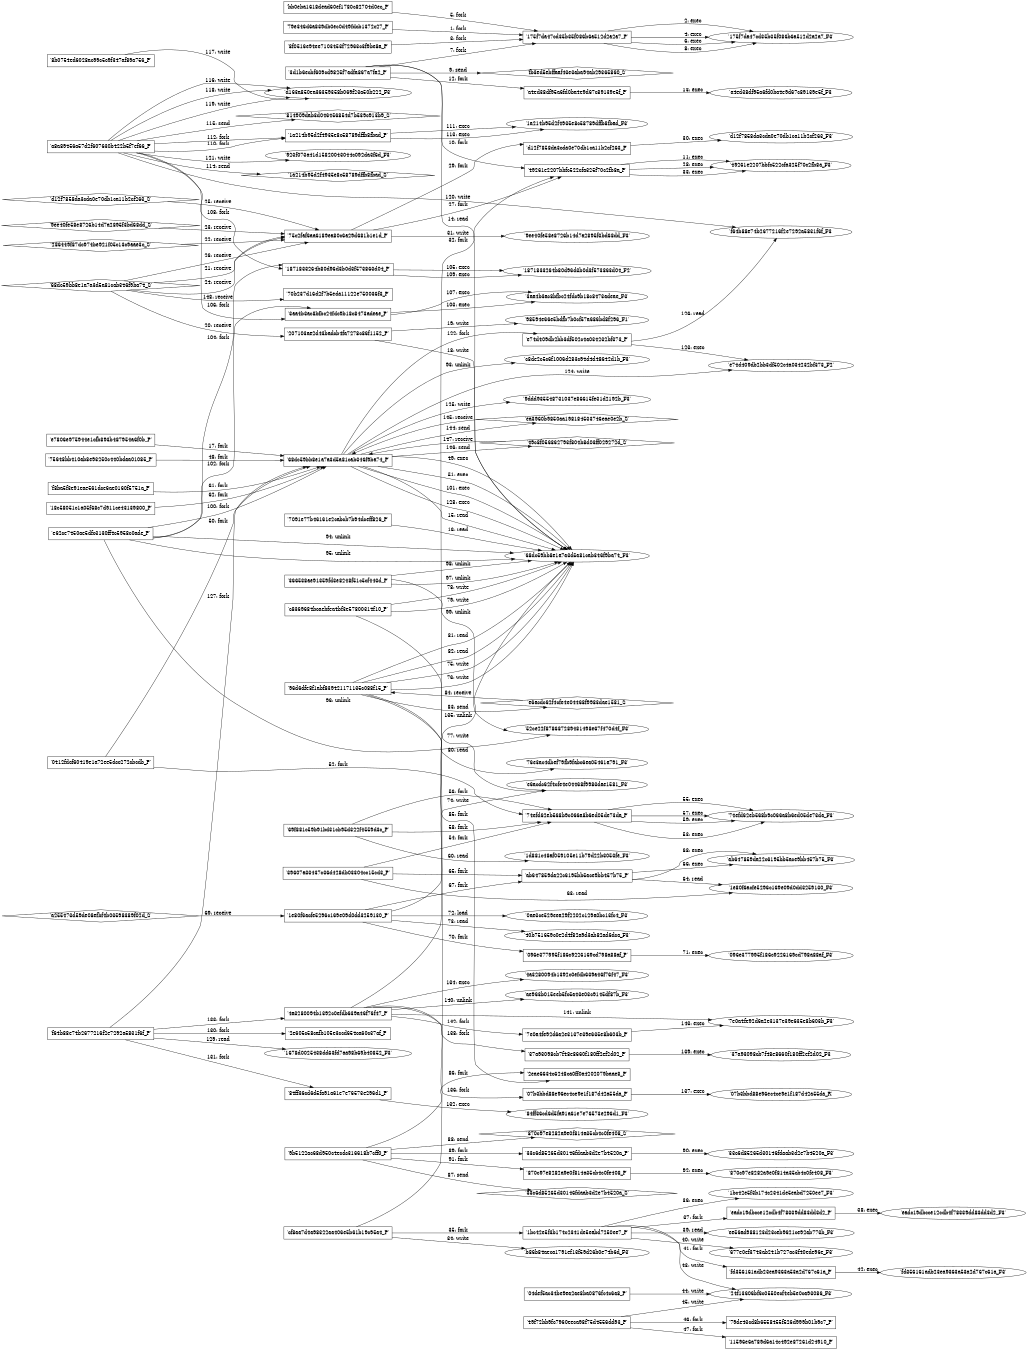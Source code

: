 digraph "D:\Learning\Paper\apt\基于CTI的攻击预警\Dataset\攻击图\ASGfromALLCTI\Threat Spotlight Group 72, Opening the ZxShell.dot" {
rankdir="LR"
size="9"
fixedsize="false"
splines="true"
nodesep=0.3
ranksep=0
fontsize=10
overlap="scalexy"
engine= "neato"
	"'79e346d6a839db0ec0d49fdcb1372c27_P'" [node_type=Process shape=box]
	"'175f7da47cd35b35f086b6a512d2a2a7_P'" [node_type=Process shape=box]
	"'79e346d6a839db0ec0d49fdcb1372c27_P'" -> "'175f7da47cd35b35f086b6a512d2a2a7_P'" [label="1: fork"]
	"'175f7da47cd35b35f086b6a512d2a2a7_P'" [node_type=Process shape=box]
	"'175f7da47cd35b35f086b6a512d2a2a7_F3'" [node_type=File shape=ellipse]
	"'175f7da47cd35b35f086b6a512d2a2a7_P'" -> "'175f7da47cd35b35f086b6a512d2a2a7_F3'" [label="2: exec"]
	"'8f0516e94ee7103453f72963c3f9be8a_P'" [node_type=Process shape=box]
	"'175f7da47cd35b35f086b6a512d2a2a7_P'" [node_type=Process shape=box]
	"'8f0516e94ee7103453f72963c3f9be8a_P'" -> "'175f7da47cd35b35f086b6a512d2a2a7_P'" [label="3: fork"]
	"'175f7da47cd35b35f086b6a512d2a2a7_P'" [node_type=Process shape=box]
	"'175f7da47cd35b35f086b6a512d2a2a7_F3'" [node_type=File shape=ellipse]
	"'175f7da47cd35b35f086b6a512d2a2a7_P'" -> "'175f7da47cd35b35f086b6a512d2a2a7_F3'" [label="4: exec"]
	"'bb0eba1618dead60ef1780c82704d0ec_P'" [node_type=Process shape=box]
	"'175f7da47cd35b35f086b6a512d2a2a7_P'" [node_type=Process shape=box]
	"'bb0eba1618dead60ef1780c82704d0ec_P'" -> "'175f7da47cd35b35f086b6a512d2a2a7_P'" [label="5: fork"]
	"'175f7da47cd35b35f086b6a512d2a2a7_P'" [node_type=Process shape=box]
	"'175f7da47cd35b35f086b6a512d2a2a7_F3'" [node_type=File shape=ellipse]
	"'175f7da47cd35b35f086b6a512d2a2a7_P'" -> "'175f7da47cd35b35f086b6a512d2a2a7_F3'" [label="6: exec"]
	"'3d1b6ecbf609cd9825f7adfa867a7fa2_P'" [node_type=Process shape=box]
	"'175f7da47cd35b35f086b6a512d2a2a7_P'" [node_type=Process shape=box]
	"'3d1b6ecbf609cd9825f7adfa867a7fa2_P'" -> "'175f7da47cd35b35f086b6a512d2a2a7_P'" [label="7: fork"]
	"'175f7da47cd35b35f086b6a512d2a2a7_P'" [node_type=Process shape=box]
	"'175f7da47cd35b35f086b6a512d2a2a7_F3'" [node_type=File shape=ellipse]
	"'175f7da47cd35b35f086b6a512d2a2a7_P'" -> "'175f7da47cd35b35f086b6a512d2a2a7_F3'" [label="8: exec"]
	"'fb3ed5ebffaaf43e3aba94ab29365860_S'" [node_type=Socket shape=diamond]
	"'3d1b6ecbf609cd9825f7adfa867a7fa2_P'" [node_type=Process shape=box]
	"'3d1b6ecbf609cd9825f7adfa867a7fa2_P'" -> "'fb3ed5ebffaaf43e3aba94ab29365860_S'" [label="9: send"]
	"'3d1b6ecbf609cd9825f7adfa867a7fa2_P'" [node_type=Process shape=box]
	"'49261e2207bbfc522cfa325f70c2fb8a_P'" [node_type=Process shape=box]
	"'3d1b6ecbf609cd9825f7adfa867a7fa2_P'" -> "'49261e2207bbfc522cfa325f70c2fb8a_P'" [label="10: fork"]
	"'49261e2207bbfc522cfa325f70c2fb8a_P'" [node_type=Process shape=box]
	"'49261e2207bbfc522cfa325f70c2fb8a_F3'" [node_type=File shape=ellipse]
	"'49261e2207bbfc522cfa325f70c2fb8a_P'" -> "'49261e2207bbfc522cfa325f70c2fb8a_F3'" [label="11: exec"]
	"'3d1b6ecbf609cd9825f7adfa867a7fa2_P'" [node_type=Process shape=box]
	"'a4ed38df95a6fd0ba4e9d67c89139e5f_P'" [node_type=Process shape=box]
	"'3d1b6ecbf609cd9825f7adfa867a7fa2_P'" -> "'a4ed38df95a6fd0ba4e9d67c89139e5f_P'" [label="12: fork"]
	"'a4ed38df95a6fd0ba4e9d67c89139e5f_P'" [node_type=Process shape=box]
	"'a4ed38df95a6fd0ba4e9d67c89139e5f_F3'" [node_type=File shape=ellipse]
	"'a4ed38df95a6fd0ba4e9d67c89139e5f_P'" -> "'a4ed38df95a6fd0ba4e9d67c89139e5f_F3'" [label="13: exec"]
	"'68dc59bb8e1a7a3d5a81cab346f9ba74_F3'" [node_type=file shape=ellipse]
	"'3d1b6ecbf609cd9825f7adfa867a7fa2_P'" [node_type=Process shape=box]
	"'3d1b6ecbf609cd9825f7adfa867a7fa2_P'" -> "'68dc59bb8e1a7a3d5a81cab346f9ba74_F3'" [label="14: read"]
	"'68dc59bb8e1a7a3d5a81cab346f9ba74_F3'" [node_type=file shape=ellipse]
	"'68dc59bb8e1a7a3d5a81cab346f9ba74_P'" [node_type=Process shape=box]
	"'68dc59bb8e1a7a3d5a81cab346f9ba74_P'" -> "'68dc59bb8e1a7a3d5a81cab346f9ba74_F3'" [label="15: read"]
	"'68dc59bb8e1a7a3d5a81cab346f9ba74_F3'" [node_type=file shape=ellipse]
	"'7091e77b46161e2cabcb7b94dceff826_P'" [node_type=Process shape=box]
	"'7091e77b46161e2cabcb7b94dceff826_P'" -> "'68dc59bb8e1a7a3d5a81cab346f9ba74_F3'" [label="16: read"]
	"'e7806e975944e1cfb893b487954a6f0b_P'" [node_type=Process shape=box]
	"'68dc59bb8e1a7a3d5a81cab346f9ba74_P'" [node_type=Process shape=box]
	"'e7806e975944e1cfb893b487954a6f0b_P'" -> "'68dc59bb8e1a7a3d5a81cab346f9ba74_P'" [label="17: fork"]
	"'68dc59bb8e1a7a3d5a81cab346f9ba74_F3'" [node_type=file shape=ellipse]
	"'207103ae2d43badcb4fa7278c86f1152_P'" [node_type=Process shape=box]
	"'207103ae2d43badcb4fa7278c86f1152_P'" -> "'68dc59bb8e1a7a3d5a81cab346f9ba74_F3'" [label="18: write"]
	"'98594e66e5bdfb7b0cf57a686bd8f296_F1'" [node_type=file shape=ellipse]
	"'207103ae2d43badcb4fa7278c86f1152_P'" [node_type=Process shape=box]
	"'207103ae2d43badcb4fa7278c86f1152_P'" -> "'98594e66e5bdfb7b0cf57a686bd8f296_F1'" [label="19: write"]
	"'207103ae2d43badcb4fa7278c86f1152_P'" [node_type=Process shape=box]
	"'68dc59bb8e1a7a3d5a81cab346f9ba74_S'" [node_type=Socket shape=diamond]
	"'68dc59bb8e1a7a3d5a81cab346f9ba74_S'" -> "'207103ae2d43badcb4fa7278c86f1152_P'" [label="20: receive"]
	"'75c2faf6aa6189ea80c6a29d681b1e1d_P'" [node_type=Process shape=box]
	"'68dc59bb8e1a7a3d5a81cab346f9ba74_S'" [node_type=Socket shape=diamond]
	"'68dc59bb8e1a7a3d5a81cab346f9ba74_S'" -> "'75c2faf6aa6189ea80c6a29d681b1e1d_P'" [label="21: receive"]
	"'75c2faf6aa6189ea80c6a29d681b1e1d_P'" [node_type=Process shape=box]
	"'286449f87dc974be921f05c13c9aae3c_S'" [node_type=Socket shape=diamond]
	"'286449f87dc974be921f05c13c9aae3c_S'" -> "'75c2faf6aa6189ea80c6a29d681b1e1d_P'" [label="22: receive"]
	"'75c2faf6aa6189ea80c6a29d681b1e1d_P'" [node_type=Process shape=box]
	"'9ee40fe58e8726b14d7a2895f3bd68dd_S'" [node_type=Socket shape=diamond]
	"'9ee40fe58e8726b14d7a2895f3bd68dd_S'" -> "'75c2faf6aa6189ea80c6a29d681b1e1d_P'" [label="23: receive"]
	"'75c2faf6aa6189ea80c6a29d681b1e1d_P'" [node_type=Process shape=box]
	"'68dc59bb8e1a7a3d5a81cab346f9ba74_S'" [node_type=Socket shape=diamond]
	"'68dc59bb8e1a7a3d5a81cab346f9ba74_S'" -> "'75c2faf6aa6189ea80c6a29d681b1e1d_P'" [label="24: receive"]
	"'75c2faf6aa6189ea80c6a29d681b1e1d_P'" [node_type=Process shape=box]
	"'d12f7858da3cda0e70db1ca11b2cf263_S'" [node_type=Socket shape=diamond]
	"'d12f7858da3cda0e70db1ca11b2cf263_S'" -> "'75c2faf6aa6189ea80c6a29d681b1e1d_P'" [label="25: receive"]
	"'75c2faf6aa6189ea80c6a29d681b1e1d_P'" [node_type=Process shape=box]
	"'68dc59bb8e1a7a3d5a81cab346f9ba74_S'" [node_type=Socket shape=diamond]
	"'68dc59bb8e1a7a3d5a81cab346f9ba74_S'" -> "'75c2faf6aa6189ea80c6a29d681b1e1d_P'" [label="26: receive"]
	"'75c2faf6aa6189ea80c6a29d681b1e1d_P'" [node_type=Process shape=box]
	"'49261e2207bbfc522cfa325f70c2fb8a_P'" [node_type=Process shape=box]
	"'75c2faf6aa6189ea80c6a29d681b1e1d_P'" -> "'49261e2207bbfc522cfa325f70c2fb8a_P'" [label="27: fork"]
	"'49261e2207bbfc522cfa325f70c2fb8a_P'" [node_type=Process shape=box]
	"'49261e2207bbfc522cfa325f70c2fb8a_F3'" [node_type=File shape=ellipse]
	"'49261e2207bbfc522cfa325f70c2fb8a_P'" -> "'49261e2207bbfc522cfa325f70c2fb8a_F3'" [label="28: exec"]
	"'75c2faf6aa6189ea80c6a29d681b1e1d_P'" [node_type=Process shape=box]
	"'d12f7858da3cda0e70db1ca11b2cf263_P'" [node_type=Process shape=box]
	"'75c2faf6aa6189ea80c6a29d681b1e1d_P'" -> "'d12f7858da3cda0e70db1ca11b2cf263_P'" [label="29: fork"]
	"'d12f7858da3cda0e70db1ca11b2cf263_P'" [node_type=Process shape=box]
	"'d12f7858da3cda0e70db1ca11b2cf263_F3'" [node_type=File shape=ellipse]
	"'d12f7858da3cda0e70db1ca11b2cf263_P'" -> "'d12f7858da3cda0e70db1ca11b2cf263_F3'" [label="30: exec"]
	"'9ee40fe58e8726b14d7a2895f3bd68dd_F3'" [node_type=file shape=ellipse]
	"'75c2faf6aa6189ea80c6a29d681b1e1d_P'" [node_type=Process shape=box]
	"'75c2faf6aa6189ea80c6a29d681b1e1d_P'" -> "'9ee40fe58e8726b14d7a2895f3bd68dd_F3'" [label="31: write"]
	"'cf8aa7d4a98322aa406e5b61b19c95a4_P'" [node_type=Process shape=box]
	"'49261e2207bbfc522cfa325f70c2fb8a_P'" [node_type=Process shape=box]
	"'cf8aa7d4a98322aa406e5b61b19c95a4_P'" -> "'49261e2207bbfc522cfa325f70c2fb8a_P'" [label="32: fork"]
	"'49261e2207bbfc522cfa325f70c2fb8a_P'" [node_type=Process shape=box]
	"'49261e2207bbfc522cfa325f70c2fb8a_F3'" [node_type=File shape=ellipse]
	"'49261e2207bbfc522cfa325f70c2fb8a_P'" -> "'49261e2207bbfc522cfa325f70c2fb8a_F3'" [label="33: exec"]
	"'b86b84aeca1791ef13f59d26b0e74b6d_F3'" [node_type=file shape=ellipse]
	"'cf8aa7d4a98322aa406e5b61b19c95a4_P'" [node_type=Process shape=box]
	"'cf8aa7d4a98322aa406e5b61b19c95a4_P'" -> "'b86b84aeca1791ef13f59d26b0e74b6d_F3'" [label="34: write"]
	"'cf8aa7d4a98322aa406e5b61b19c95a4_P'" [node_type=Process shape=box]
	"'1bc42e5f3b174c2341de5eabd7250ee7_P'" [node_type=Process shape=box]
	"'cf8aa7d4a98322aa406e5b61b19c95a4_P'" -> "'1bc42e5f3b174c2341de5eabd7250ee7_P'" [label="35: fork"]
	"'1bc42e5f3b174c2341de5eabd7250ee7_P'" [node_type=Process shape=box]
	"'1bc42e5f3b174c2341de5eabd7250ee7_F3'" [node_type=File shape=ellipse]
	"'1bc42e5f3b174c2341de5eabd7250ee7_P'" -> "'1bc42e5f3b174c2341de5eabd7250ee7_F3'" [label="36: exec"]
	"'1bc42e5f3b174c2341de5eabd7250ee7_P'" [node_type=Process shape=box]
	"'eadc19dbcce12cdb4f78339dd83dd3d2_P'" [node_type=Process shape=box]
	"'1bc42e5f3b174c2341de5eabd7250ee7_P'" -> "'eadc19dbcce12cdb4f78339dd83dd3d2_P'" [label="37: fork"]
	"'eadc19dbcce12cdb4f78339dd83dd3d2_P'" [node_type=Process shape=box]
	"'eadc19dbcce12cdb4f78339dd83dd3d2_F3'" [node_type=File shape=ellipse]
	"'eadc19dbcce12cdb4f78339dd83dd3d2_P'" -> "'eadc19dbcce12cdb4f78339dd83dd3d2_F3'" [label="38: exec"]
	"'ee56ad988123d23ceb9621ce92ab773b_F3'" [node_type=file shape=ellipse]
	"'1bc42e5f3b174c2341de5eabd7250ee7_P'" [node_type=Process shape=box]
	"'1bc42e5f3b174c2341de5eabd7250ee7_P'" -> "'ee56ad988123d23ceb9621ce92ab773b_F3'" [label="39: read"]
	"'677e0ef3743ab241b727ac3f40ede96e_F3'" [node_type=file shape=ellipse]
	"'1bc42e5f3b174c2341de5eabd7250ee7_P'" [node_type=Process shape=box]
	"'1bc42e5f3b174c2341de5eabd7250ee7_P'" -> "'677e0ef3743ab241b727ac3f40ede96e_F3'" [label="40: write"]
	"'1bc42e5f3b174c2341de5eabd7250ee7_P'" [node_type=Process shape=box]
	"'fd356161adb23ea9363a53a2d767c61a_P'" [node_type=Process shape=box]
	"'1bc42e5f3b174c2341de5eabd7250ee7_P'" -> "'fd356161adb23ea9363a53a2d767c61a_P'" [label="41: fork"]
	"'fd356161adb23ea9363a53a2d767c61a_P'" [node_type=Process shape=box]
	"'fd356161adb23ea9363a53a2d767c61a_F3'" [node_type=File shape=ellipse]
	"'fd356161adb23ea9363a53a2d767c61a_P'" -> "'fd356161adb23ea9363a53a2d767c61a_F3'" [label="42: exec"]
	"'24f13606bf6c0550ecf4eb5e0ca93086_F3'" [node_type=file shape=ellipse]
	"'1bc42e5f3b174c2341de5eabd7250ee7_P'" [node_type=Process shape=box]
	"'1bc42e5f3b174c2341de5eabd7250ee7_P'" -> "'24f13606bf6c0550ecf4eb5e0ca93086_F3'" [label="43: write"]
	"'24f13606bf6c0550ecf4eb5e0ca93086_F3'" [node_type=file shape=ellipse]
	"'04def5ac34be9ea2ae8ba0876fc4c6a8_P'" [node_type=Process shape=box]
	"'04def5ac34be9ea2ae8ba0876fc4c6a8_P'" -> "'24f13606bf6c0550ecf4eb5e0ca93086_F3'" [label="44: write"]
	"'24f13606bf6c0550ecf4eb5e0ca93086_F3'" [node_type=file shape=ellipse]
	"'49f72bb9fc7960eeca98f75d4556dd93_P'" [node_type=Process shape=box]
	"'49f72bb9fc7960eeca98f75d4556dd93_P'" -> "'24f13606bf6c0550ecf4eb5e0ca93086_F3'" [label="45: write"]
	"'49f72bb9fc7960eeca98f75d4556dd93_P'" [node_type=Process shape=box]
	"'79de43cd8b6558455f526d999b01b9c7_P'" [node_type=Process shape=box]
	"'49f72bb9fc7960eeca98f75d4556dd93_P'" -> "'79de43cd8b6558455f526d999b01b9c7_P'" [label="46: fork"]
	"'49f72bb9fc7960eeca98f75d4556dd93_P'" [node_type=Process shape=box]
	"'11596e6a789d6a14c492e87261d24910_P'" [node_type=Process shape=box]
	"'49f72bb9fc7960eeca98f75d4556dd93_P'" -> "'11596e6a789d6a14c492e87261d24910_P'" [label="47: fork"]
	"'75648bb410ab8e93250c440bdaa01085_P'" [node_type=Process shape=box]
	"'68dc59bb8e1a7a3d5a81cab346f9ba74_P'" [node_type=Process shape=box]
	"'75648bb410ab8e93250c440bdaa01085_P'" -> "'68dc59bb8e1a7a3d5a81cab346f9ba74_P'" [label="48: fork"]
	"'68dc59bb8e1a7a3d5a81cab346f9ba74_P'" [node_type=Process shape=box]
	"'68dc59bb8e1a7a3d5a81cab346f9ba74_F3'" [node_type=File shape=ellipse]
	"'68dc59bb8e1a7a3d5a81cab346f9ba74_P'" -> "'68dc59bb8e1a7a3d5a81cab346f9ba74_F3'" [label="49: exec"]
	"'0412fdcf60419e1a72ee5dcc272cbcdb_P'" [node_type=Process shape=box]
	"'68dc59bb8e1a7a3d5a81cab346f9ba74_P'" [node_type=Process shape=box]
	"'0412fdcf60419e1a72ee5dcc272cbcdb_P'" -> "'68dc59bb8e1a7a3d5a81cab346f9ba74_P'" [label="50: fork"]
	"'68dc59bb8e1a7a3d5a81cab346f9ba74_P'" [node_type=Process shape=box]
	"'68dc59bb8e1a7a3d5a81cab346f9ba74_F3'" [node_type=File shape=ellipse]
	"'68dc59bb8e1a7a3d5a81cab346f9ba74_P'" -> "'68dc59bb8e1a7a3d5a81cab346f9ba74_F3'" [label="51: exec"]
	"'0412fdcf60419e1a72ee5dcc272cbcdb_P'" [node_type=Process shape=box]
	"'74efd62eb568b9c066a8b6ed05de73da_P'" [node_type=Process shape=box]
	"'0412fdcf60419e1a72ee5dcc272cbcdb_P'" -> "'74efd62eb568b9c066a8b6ed05de73da_P'" [label="52: fork"]
	"'74efd62eb568b9c066a8b6ed05de73da_P'" [node_type=Process shape=box]
	"'74efd62eb568b9c066a8b6ed05de73da_F3'" [node_type=File shape=ellipse]
	"'74efd62eb568b9c066a8b6ed05de73da_P'" -> "'74efd62eb568b9c066a8b6ed05de73da_F3'" [label="53: exec"]
	"'39607a33437c36d428db03304cc15cd3_P'" [node_type=Process shape=box]
	"'74efd62eb568b9c066a8b6ed05de73da_P'" [node_type=Process shape=box]
	"'39607a33437c36d428db03304cc15cd3_P'" -> "'74efd62eb568b9c066a8b6ed05de73da_P'" [label="54: fork"]
	"'74efd62eb568b9c066a8b6ed05de73da_P'" [node_type=Process shape=box]
	"'74efd62eb568b9c066a8b6ed05de73da_F3'" [node_type=File shape=ellipse]
	"'74efd62eb568b9c066a8b6ed05de73da_P'" -> "'74efd62eb568b9c066a8b6ed05de73da_F3'" [label="55: exec"]
	"'69f881c59b91bd31cb95d322f4559d3c_P'" [node_type=Process shape=box]
	"'74efd62eb568b9c066a8b6ed05de73da_P'" [node_type=Process shape=box]
	"'69f881c59b91bd31cb95d322f4559d3c_P'" -> "'74efd62eb568b9c066a8b6ed05de73da_P'" [label="56: fork"]
	"'74efd62eb568b9c066a8b6ed05de73da_P'" [node_type=Process shape=box]
	"'74efd62eb568b9c066a8b6ed05de73da_F3'" [node_type=File shape=ellipse]
	"'74efd62eb568b9c066a8b6ed05de73da_P'" -> "'74efd62eb568b9c066a8b6ed05de73da_F3'" [label="57: exec"]
	"'69f881c59b91bd31cb95d322f4559d3c_P'" [node_type=Process shape=box]
	"'74efd62eb568b9c066a8b6ed05de73da_P'" [node_type=Process shape=box]
	"'69f881c59b91bd31cb95d322f4559d3c_P'" -> "'74efd62eb568b9c066a8b6ed05de73da_P'" [label="58: fork"]
	"'74efd62eb568b9c066a8b6ed05de73da_P'" [node_type=Process shape=box]
	"'74efd62eb568b9c066a8b6ed05de73da_F3'" [node_type=File shape=ellipse]
	"'74efd62eb568b9c066a8b6ed05de73da_P'" -> "'74efd62eb568b9c066a8b6ed05de73da_F3'" [label="59: exec"]
	"'1d881c48af059105e11b79d22b3053fe_F3'" [node_type=file shape=ellipse]
	"'69f881c59b91bd31cb95d322f4559d3c_P'" [node_type=Process shape=box]
	"'69f881c59b91bd31cb95d322f4559d3c_P'" -> "'1d881c48af059105e11b79d22b3053fe_F3'" [label="60: read"]
	"'f8ba5f3e91eae561dce6ae0160f5751a_P'" [node_type=Process shape=box]
	"'68dc59bb8e1a7a3d5a81cab346f9ba74_P'" [node_type=Process shape=box]
	"'f8ba5f3e91eae561dce6ae0160f5751a_P'" -> "'68dc59bb8e1a7a3d5a81cab346f9ba74_P'" [label="61: fork"]
	"'18c58051c1a05f68c7d911ce43139800_P'" [node_type=Process shape=box]
	"'68dc59bb8e1a7a3d5a81cab346f9ba74_P'" [node_type=Process shape=box]
	"'18c58051c1a05f68c7d911ce43139800_P'" -> "'68dc59bb8e1a7a3d5a81cab346f9ba74_P'" [label="62: fork"]
	"'1e80f6acfe5296c169e09d0dd3259130_F3'" [node_type=file shape=ellipse]
	"'39607a33437c36d428db03304cc15cd3_P'" [node_type=Process shape=box]
	"'39607a33437c36d428db03304cc15cd3_P'" -> "'1e80f6acfe5296c169e09d0dd3259130_F3'" [label="63: read"]
	"'1e80f6acfe5296c169e09d0dd3259130_F3'" [node_type=file shape=ellipse]
	"'ab647859da22c6195bb5ace9bb457b75_P'" [node_type=Process shape=box]
	"'ab647859da22c6195bb5ace9bb457b75_P'" -> "'1e80f6acfe5296c169e09d0dd3259130_F3'" [label="64: read"]
	"'39607a33437c36d428db03304cc15cd3_P'" [node_type=Process shape=box]
	"'ab647859da22c6195bb5ace9bb457b75_P'" [node_type=Process shape=box]
	"'39607a33437c36d428db03304cc15cd3_P'" -> "'ab647859da22c6195bb5ace9bb457b75_P'" [label="65: fork"]
	"'ab647859da22c6195bb5ace9bb457b75_P'" [node_type=Process shape=box]
	"'ab647859da22c6195bb5ace9bb457b75_F3'" [node_type=File shape=ellipse]
	"'ab647859da22c6195bb5ace9bb457b75_P'" -> "'ab647859da22c6195bb5ace9bb457b75_F3'" [label="66: exec"]
	"'1e80f6acfe5296c169e09d0dd3259130_P'" [node_type=Process shape=box]
	"'ab647859da22c6195bb5ace9bb457b75_P'" [node_type=Process shape=box]
	"'1e80f6acfe5296c169e09d0dd3259130_P'" -> "'ab647859da22c6195bb5ace9bb457b75_P'" [label="67: fork"]
	"'ab647859da22c6195bb5ace9bb457b75_P'" [node_type=Process shape=box]
	"'ab647859da22c6195bb5ace9bb457b75_F3'" [node_type=File shape=ellipse]
	"'ab647859da22c6195bb5ace9bb457b75_P'" -> "'ab647859da22c6195bb5ace9bb457b75_F3'" [label="68: exec"]
	"'1e80f6acfe5296c169e09d0dd3259130_P'" [node_type=Process shape=box]
	"'a255473d59de08efbf4b03598389f02d_S'" [node_type=Socket shape=diamond]
	"'a255473d59de08efbf4b03598389f02d_S'" -> "'1e80f6acfe5296c169e09d0dd3259130_P'" [label="69: receive"]
	"'1e80f6acfe5296c169e09d0dd3259130_P'" [node_type=Process shape=box]
	"'096e377995f186c9226169cd798a88af_P'" [node_type=Process shape=box]
	"'1e80f6acfe5296c169e09d0dd3259130_P'" -> "'096e377995f186c9226169cd798a88af_P'" [label="70: fork"]
	"'096e377995f186c9226169cd798a88af_P'" [node_type=Process shape=box]
	"'096e377995f186c9226169cd798a88af_F3'" [node_type=File shape=ellipse]
	"'096e377995f186c9226169cd798a88af_P'" -> "'096e377995f186c9226169cd798a88af_F3'" [label="71: exec"]
	"'0ae3ce529eea29f2202c129a0bc13fc4_F3'" [node_type=file shape=ellipse]
	"'1e80f6acfe5296c169e09d0dd3259130_P'" [node_type=Process shape=box]
	"'1e80f6acfe5296c169e09d0dd3259130_P'" -> "'0ae3ce529eea29f2202c129a0bc13fc4_F3'" [label="72: load"]
	"'40b751659c0e2d4f82a9d3ab82ad6dca_F3'" [node_type=file shape=ellipse]
	"'1e80f6acfe5296c169e09d0dd3259130_P'" [node_type=Process shape=box]
	"'1e80f6acfe5296c169e09d0dd3259130_P'" -> "'40b751659c0e2d4f82a9d3ab82ad6dca_F3'" [label="73: read"]
	"'e6acdc62f4cfe4e04468f9983dae1581_F3'" [node_type=file shape=ellipse]
	"'1e80f6acfe5296c169e09d0dd3259130_P'" [node_type=Process shape=box]
	"'1e80f6acfe5296c169e09d0dd3259130_P'" -> "'e6acdc62f4cfe4e04468f9983dae1581_F3'" [label="74: write"]
	"'68dc59bb8e1a7a3d5a81cab346f9ba74_F3'" [node_type=file shape=ellipse]
	"'96d6dfe8f1abf839421171135c088f15_P'" [node_type=Process shape=box]
	"'96d6dfe8f1abf839421171135c088f15_P'" -> "'68dc59bb8e1a7a3d5a81cab346f9ba74_F3'" [label="75: write"]
	"'68dc59bb8e1a7a3d5a81cab346f9ba74_F3'" [node_type=file shape=ellipse]
	"'96d6dfe8f1abf839421171135c088f15_P'" [node_type=Process shape=box]
	"'96d6dfe8f1abf839421171135c088f15_P'" -> "'68dc59bb8e1a7a3d5a81cab346f9ba74_F3'" [label="76: write"]
	"'e6acdc62f4cfe4e04468f9983dae1581_F3'" [node_type=file shape=ellipse]
	"'c8369684bcaebfea4bf3e57800314f10_P'" [node_type=Process shape=box]
	"'c8369684bcaebfea4bf3e57800314f10_P'" -> "'e6acdc62f4cfe4e04468f9983dae1581_F3'" [label="77: write"]
	"'68dc59bb8e1a7a3d5a81cab346f9ba74_F3'" [node_type=file shape=ellipse]
	"'c8369684bcaebfea4bf3e57800314f10_P'" [node_type=Process shape=box]
	"'c8369684bcaebfea4bf3e57800314f10_P'" -> "'68dc59bb8e1a7a3d5a81cab346f9ba74_F3'" [label="78: write"]
	"'68dc59bb8e1a7a3d5a81cab346f9ba74_F3'" [node_type=file shape=ellipse]
	"'c8369684bcaebfea4bf3e57800314f10_P'" [node_type=Process shape=box]
	"'c8369684bcaebfea4bf3e57800314f10_P'" -> "'68dc59bb8e1a7a3d5a81cab346f9ba74_F3'" [label="79: write"]
	"'76e3ac4dbef79fb9fabc6ea05461a791_F3'" [node_type=file shape=ellipse]
	"'96d6dfe8f1abf839421171135c088f15_P'" [node_type=Process shape=box]
	"'96d6dfe8f1abf839421171135c088f15_P'" -> "'76e3ac4dbef79fb9fabc6ea05461a791_F3'" [label="80: read"]
	"'68dc59bb8e1a7a3d5a81cab346f9ba74_F3'" [node_type=file shape=ellipse]
	"'96d6dfe8f1abf839421171135c088f15_P'" [node_type=Process shape=box]
	"'96d6dfe8f1abf839421171135c088f15_P'" -> "'68dc59bb8e1a7a3d5a81cab346f9ba74_F3'" [label="81: read"]
	"'68dc59bb8e1a7a3d5a81cab346f9ba74_F3'" [node_type=file shape=ellipse]
	"'96d6dfe8f1abf839421171135c088f15_P'" [node_type=Process shape=box]
	"'96d6dfe8f1abf839421171135c088f15_P'" -> "'68dc59bb8e1a7a3d5a81cab346f9ba74_F3'" [label="82: read"]
	"'e6acdc62f4cfe4e04468f9983dae1581_S'" [node_type=Socket shape=diamond]
	"'96d6dfe8f1abf839421171135c088f15_P'" [node_type=Process shape=box]
	"'96d6dfe8f1abf839421171135c088f15_P'" -> "'e6acdc62f4cfe4e04468f9983dae1581_S'" [label="83: send"]
	"'e6acdc62f4cfe4e04468f9983dae1581_S'" -> "'96d6dfe8f1abf839421171135c088f15_P'" [label="84: receive"]
	"'96d6dfe8f1abf839421171135c088f15_P'" [node_type=Process shape=box]
	"'2eae6634c6248ca0ff0a4202079baae8_P'" [node_type=Process shape=box]
	"'96d6dfe8f1abf839421171135c088f15_P'" -> "'2eae6634c6248ca0ff0a4202079baae8_P'" [label="85: fork"]
	"'9b5122ac68d950c4ecdc316618b7cff0_P'" [node_type=Process shape=box]
	"'2eae6634c6248ca0ff0a4202079baae8_P'" [node_type=Process shape=box]
	"'9b5122ac68d950c4ecdc316618b7cff0_P'" -> "'2eae6634c6248ca0ff0a4202079baae8_P'" [label="86: fork"]
	"'33c6d85265d30146fdaab3d2e7b4520a_S'" [node_type=Socket shape=diamond]
	"'9b5122ac68d950c4ecdc316618b7cff0_P'" [node_type=Process shape=box]
	"'9b5122ac68d950c4ecdc316618b7cff0_P'" -> "'33c6d85265d30146fdaab3d2e7b4520a_S'" [label="87: send"]
	"'870c97e8282a9e0f814a35cb4c0fe408_S'" [node_type=Socket shape=diamond]
	"'9b5122ac68d950c4ecdc316618b7cff0_P'" [node_type=Process shape=box]
	"'9b5122ac68d950c4ecdc316618b7cff0_P'" -> "'870c97e8282a9e0f814a35cb4c0fe408_S'" [label="88: send"]
	"'9b5122ac68d950c4ecdc316618b7cff0_P'" [node_type=Process shape=box]
	"'33c6d85265d30146fdaab3d2e7b4520a_P'" [node_type=Process shape=box]
	"'9b5122ac68d950c4ecdc316618b7cff0_P'" -> "'33c6d85265d30146fdaab3d2e7b4520a_P'" [label="89: fork"]
	"'33c6d85265d30146fdaab3d2e7b4520a_P'" [node_type=Process shape=box]
	"'33c6d85265d30146fdaab3d2e7b4520a_F3'" [node_type=File shape=ellipse]
	"'33c6d85265d30146fdaab3d2e7b4520a_P'" -> "'33c6d85265d30146fdaab3d2e7b4520a_F3'" [label="90: exec"]
	"'9b5122ac68d950c4ecdc316618b7cff0_P'" [node_type=Process shape=box]
	"'870c97e8282a9e0f814a35cb4c0fe408_P'" [node_type=Process shape=box]
	"'9b5122ac68d950c4ecdc316618b7cff0_P'" -> "'870c97e8282a9e0f814a35cb4c0fe408_P'" [label="91: fork"]
	"'870c97e8282a9e0f814a35cb4c0fe408_P'" [node_type=Process shape=box]
	"'870c97e8282a9e0f814a35cb4c0fe408_F3'" [node_type=File shape=ellipse]
	"'870c97e8282a9e0f814a35cb4c0fe408_P'" -> "'870c97e8282a9e0f814a35cb4c0fe408_F3'" [label="92: exec"]
	"'c8de2c5c6f1006d283c94d4d48642d1b_F3'" [node_type=file shape=ellipse]
	"'68dc59bb8e1a7a3d5a81cab346f9ba74_P'" [node_type=Process shape=box]
	"'68dc59bb8e1a7a3d5a81cab346f9ba74_P'" -> "'c8de2c5c6f1006d283c94d4d48642d1b_F3'" [label="93: unlink"]
	"'68dc59bb8e1a7a3d5a81cab346f9ba74_F3'" [node_type=file shape=ellipse]
	"'e62ce7450ae5dfc3130ff4c5958c0ade_P'" [node_type=Process shape=box]
	"'e62ce7450ae5dfc3130ff4c5958c0ade_P'" -> "'68dc59bb8e1a7a3d5a81cab346f9ba74_F3'" [label="94: unlink"]
	"'68dc59bb8e1a7a3d5a81cab346f9ba74_F3'" [node_type=file shape=ellipse]
	"'e62ce7450ae5dfc3130ff4c5958c0ade_P'" [node_type=Process shape=box]
	"'e62ce7450ae5dfc3130ff4c5958c0ade_P'" -> "'68dc59bb8e1a7a3d5a81cab346f9ba74_F3'" [label="95: unlink"]
	"'52ce22f878687289481498e67f470d4f_F3'" [node_type=file shape=ellipse]
	"'e62ce7450ae5dfc3130ff4c5958c0ade_P'" [node_type=Process shape=box]
	"'e62ce7450ae5dfc3130ff4c5958c0ade_P'" -> "'52ce22f878687289481498e67f470d4f_F3'" [label="96: unlink"]
	"'68dc59bb8e1a7a3d5a81cab346f9ba74_F3'" [node_type=file shape=ellipse]
	"'366538ae91359fd3e8248f51c5cf443d_P'" [node_type=Process shape=box]
	"'366538ae91359fd3e8248f51c5cf443d_P'" -> "'68dc59bb8e1a7a3d5a81cab346f9ba74_F3'" [label="97: unlink"]
	"'68dc59bb8e1a7a3d5a81cab346f9ba74_F3'" [node_type=file shape=ellipse]
	"'366538ae91359fd3e8248f51c5cf443d_P'" [node_type=Process shape=box]
	"'366538ae91359fd3e8248f51c5cf443d_P'" -> "'68dc59bb8e1a7a3d5a81cab346f9ba74_F3'" [label="98: unlink"]
	"'52ce22f878687289481498e67f470d4f_F3'" [node_type=file shape=ellipse]
	"'366538ae91359fd3e8248f51c5cf443d_P'" [node_type=Process shape=box]
	"'366538ae91359fd3e8248f51c5cf443d_P'" -> "'52ce22f878687289481498e67f470d4f_F3'" [label="99: unlink"]
	"'e62ce7450ae5dfc3130ff4c5958c0ade_P'" [node_type=Process shape=box]
	"'68dc59bb8e1a7a3d5a81cab346f9ba74_P'" [node_type=Process shape=box]
	"'e62ce7450ae5dfc3130ff4c5958c0ade_P'" -> "'68dc59bb8e1a7a3d5a81cab346f9ba74_P'" [label="100: fork"]
	"'68dc59bb8e1a7a3d5a81cab346f9ba74_P'" [node_type=Process shape=box]
	"'68dc59bb8e1a7a3d5a81cab346f9ba74_F3'" [node_type=File shape=ellipse]
	"'68dc59bb8e1a7a3d5a81cab346f9ba74_P'" -> "'68dc59bb8e1a7a3d5a81cab346f9ba74_F3'" [label="101: exec"]
	"'e62ce7450ae5dfc3130ff4c5958c0ade_P'" [node_type=Process shape=box]
	"'3aa4b3ac8bfbc24fdc9b18c8473adeae_P'" [node_type=Process shape=box]
	"'e62ce7450ae5dfc3130ff4c5958c0ade_P'" -> "'3aa4b3ac8bfbc24fdc9b18c8473adeae_P'" [label="102: fork"]
	"'3aa4b3ac8bfbc24fdc9b18c8473adeae_P'" [node_type=Process shape=box]
	"'3aa4b3ac8bfbc24fdc9b18c8473adeae_F3'" [node_type=File shape=ellipse]
	"'3aa4b3ac8bfbc24fdc9b18c8473adeae_P'" -> "'3aa4b3ac8bfbc24fdc9b18c8473adeae_F3'" [label="103: exec"]
	"'e62ce7450ae5dfc3130ff4c5958c0ade_P'" [node_type=Process shape=box]
	"'1871833264b80d96d3b0d3f573863d04_P'" [node_type=Process shape=box]
	"'e62ce7450ae5dfc3130ff4c5958c0ade_P'" -> "'1871833264b80d96d3b0d3f573863d04_P'" [label="104: fork"]
	"'1871833264b80d96d3b0d3f573863d04_P'" [node_type=Process shape=box]
	"'1871833264b80d96d3b0d3f573863d04_F2'" [node_type=File shape=ellipse]
	"'1871833264b80d96d3b0d3f573863d04_P'" -> "'1871833264b80d96d3b0d3f573863d04_F2'" [label="105: exec"]
	"'a8a89456a57d2f607630b422b5f7ef66_P'" [node_type=Process shape=box]
	"'3aa4b3ac8bfbc24fdc9b18c8473adeae_P'" [node_type=Process shape=box]
	"'a8a89456a57d2f607630b422b5f7ef66_P'" -> "'3aa4b3ac8bfbc24fdc9b18c8473adeae_P'" [label="106: fork"]
	"'3aa4b3ac8bfbc24fdc9b18c8473adeae_P'" [node_type=Process shape=box]
	"'3aa4b3ac8bfbc24fdc9b18c8473adeae_F3'" [node_type=File shape=ellipse]
	"'3aa4b3ac8bfbc24fdc9b18c8473adeae_P'" -> "'3aa4b3ac8bfbc24fdc9b18c8473adeae_F3'" [label="107: exec"]
	"'a8a89456a57d2f607630b422b5f7ef66_P'" [node_type=Process shape=box]
	"'1871833264b80d96d3b0d3f573863d04_P'" [node_type=Process shape=box]
	"'a8a89456a57d2f607630b422b5f7ef66_P'" -> "'1871833264b80d96d3b0d3f573863d04_P'" [label="108: fork"]
	"'1871833264b80d96d3b0d3f573863d04_P'" [node_type=Process shape=box]
	"'1871833264b80d96d3b0d3f573863d04_F2'" [node_type=File shape=ellipse]
	"'1871833264b80d96d3b0d3f573863d04_P'" -> "'1871833264b80d96d3b0d3f573863d04_F2'" [label="109: exec"]
	"'a8a89456a57d2f607630b422b5f7ef66_P'" [node_type=Process shape=box]
	"'1a214b95d2f4935e8c58789dffb8fbad_P'" [node_type=Process shape=box]
	"'a8a89456a57d2f607630b422b5f7ef66_P'" -> "'1a214b95d2f4935e8c58789dffb8fbad_P'" [label="110: fork"]
	"'1a214b95d2f4935e8c58789dffb8fbad_P'" [node_type=Process shape=box]
	"'1a214b95d2f4935e8c58789dffb8fbad_F3'" [node_type=File shape=ellipse]
	"'1a214b95d2f4935e8c58789dffb8fbad_P'" -> "'1a214b95d2f4935e8c58789dffb8fbad_F3'" [label="111: exec"]
	"'a8a89456a57d2f607630b422b5f7ef66_P'" [node_type=Process shape=box]
	"'1a214b95d2f4935e8c58789dffb8fbad_P'" [node_type=Process shape=box]
	"'a8a89456a57d2f607630b422b5f7ef66_P'" -> "'1a214b95d2f4935e8c58789dffb8fbad_P'" [label="112: fork"]
	"'1a214b95d2f4935e8c58789dffb8fbad_P'" [node_type=Process shape=box]
	"'1a214b95d2f4935e8c58789dffb8fbad_F3'" [node_type=File shape=ellipse]
	"'1a214b95d2f4935e8c58789dffb8fbad_P'" -> "'1a214b95d2f4935e8c58789dffb8fbad_F3'" [label="113: exec"]
	"'1a214b95d2f4935e8c58789dffb8fbad_S'" [node_type=Socket shape=diamond]
	"'a8a89456a57d2f607630b422b5f7ef66_P'" [node_type=Process shape=box]
	"'a8a89456a57d2f607630b422b5f7ef66_P'" -> "'1a214b95d2f4935e8c58789dffb8fbad_S'" [label="114: send"]
	"'814909dab3d046456854d7b539c913b9_S'" [node_type=Socket shape=diamond]
	"'a8a89456a57d2f607630b422b5f7ef66_P'" [node_type=Process shape=box]
	"'a8a89456a57d2f607630b422b5f7ef66_P'" -> "'814909dab3d046456854d7b539c913b9_S'" [label="115: send"]
	"'d163a850ea36359358b069f23a50b222_F3'" [node_type=file shape=ellipse]
	"'a8a89456a57d2f607630b422b5f7ef66_P'" [node_type=Process shape=box]
	"'a8a89456a57d2f607630b422b5f7ef66_P'" -> "'d163a850ea36359358b069f23a50b222_F3'" [label="116: write"]
	"'d163a850ea36359358b069f23a50b222_F3'" [node_type=file shape=ellipse]
	"'8b0754ed6028ac99c5c9f347af89a756_P'" [node_type=Process shape=box]
	"'8b0754ed6028ac99c5c9f347af89a756_P'" -> "'d163a850ea36359358b069f23a50b222_F3'" [label="117: write"]
	"'d163a850ea36359358b069f23a50b222_F3'" [node_type=file shape=ellipse]
	"'a8a89456a57d2f607630b422b5f7ef66_P'" [node_type=Process shape=box]
	"'a8a89456a57d2f607630b422b5f7ef66_P'" -> "'d163a850ea36359358b069f23a50b222_F3'" [label="118: write"]
	"'d163a850ea36359358b069f23a50b222_F3'" [node_type=file shape=ellipse]
	"'a8a89456a57d2f607630b422b5f7ef66_P'" [node_type=Process shape=box]
	"'a8a89456a57d2f607630b422b5f7ef66_P'" -> "'d163a850ea36359358b069f23a50b222_F3'" [label="119: write"]
	"'f64b88e74b2677216f2e7292a5831f6f_F3'" [node_type=file shape=ellipse]
	"'a8a89456a57d2f607630b422b5f7ef66_P'" [node_type=Process shape=box]
	"'a8a89456a57d2f607630b422b5f7ef66_P'" -> "'f64b88e74b2677216f2e7292a5831f6f_F3'" [label="120: write"]
	"'923f073a41d15820043044c092da3f6d_F3'" [node_type=file shape=ellipse]
	"'a8a89456a57d2f607630b422b5f7ef66_P'" [node_type=Process shape=box]
	"'a8a89456a57d2f607630b422b5f7ef66_P'" -> "'923f073a41d15820043044c092da3f6d_F3'" [label="121: write"]
	"'68dc59bb8e1a7a3d5a81cab346f9ba74_P'" [node_type=Process shape=box]
	"'e74d409db2bb3df502c4a034232bf373_P'" [node_type=Process shape=box]
	"'68dc59bb8e1a7a3d5a81cab346f9ba74_P'" -> "'e74d409db2bb3df502c4a034232bf373_P'" [label="122: fork"]
	"'e74d409db2bb3df502c4a034232bf373_P'" [node_type=Process shape=box]
	"'e74d409db2bb3df502c4a034232bf373_F2'" [node_type=File shape=ellipse]
	"'e74d409db2bb3df502c4a034232bf373_P'" -> "'e74d409db2bb3df502c4a034232bf373_F2'" [label="123: exec"]
	"'e74d409db2bb3df502c4a034232bf373_F2'" [node_type=file shape=ellipse]
	"'68dc59bb8e1a7a3d5a81cab346f9ba74_P'" [node_type=Process shape=box]
	"'68dc59bb8e1a7a3d5a81cab346f9ba74_P'" -> "'e74d409db2bb3df502c4a034232bf373_F2'" [label="124: write"]
	"'9ddd935548731037e86615fe31d2192b_F3'" [node_type=file shape=ellipse]
	"'68dc59bb8e1a7a3d5a81cab346f9ba74_P'" [node_type=Process shape=box]
	"'68dc59bb8e1a7a3d5a81cab346f9ba74_P'" -> "'9ddd935548731037e86615fe31d2192b_F3'" [label="125: write"]
	"'f64b88e74b2677216f2e7292a5831f6f_F3'" [node_type=file shape=ellipse]
	"'e74d409db2bb3df502c4a034232bf373_P'" [node_type=Process shape=box]
	"'e74d409db2bb3df502c4a034232bf373_P'" -> "'f64b88e74b2677216f2e7292a5831f6f_F3'" [label="126: read"]
	"'f64b88e74b2677216f2e7292a5831f6f_P'" [node_type=Process shape=box]
	"'68dc59bb8e1a7a3d5a81cab346f9ba74_P'" [node_type=Process shape=box]
	"'f64b88e74b2677216f2e7292a5831f6f_P'" -> "'68dc59bb8e1a7a3d5a81cab346f9ba74_P'" [label="127: fork"]
	"'68dc59bb8e1a7a3d5a81cab346f9ba74_P'" [node_type=Process shape=box]
	"'68dc59bb8e1a7a3d5a81cab346f9ba74_F3'" [node_type=File shape=ellipse]
	"'68dc59bb8e1a7a3d5a81cab346f9ba74_P'" -> "'68dc59bb8e1a7a3d5a81cab346f9ba74_F3'" [label="128: exec"]
	"'1678d0025438dd63fd7aa98b69b40852_F3'" [node_type=file shape=ellipse]
	"'f64b88e74b2677216f2e7292a5831f6f_P'" [node_type=Process shape=box]
	"'f64b88e74b2677216f2e7292a5831f6f_P'" -> "'1678d0025438dd63fd7aa98b69b40852_F3'" [label="129: read"]
	"'f64b88e74b2677216f2e7292a5831f6f_P'" [node_type=Process shape=box]
	"'2e605c58cafb105e3ccd654ca60c37af_P'" [node_type=Process shape=box]
	"'f64b88e74b2677216f2e7292a5831f6f_P'" -> "'2e605c58cafb105e3ccd654ca60c37af_P'" [label="130: fork"]
	"'f64b88e74b2677216f2e7292a5831f6f_P'" [node_type=Process shape=box]
	"'84ff36cd6d5fa91a61e7e76573e296d1_P'" [node_type=Process shape=box]
	"'f64b88e74b2677216f2e7292a5831f6f_P'" -> "'84ff36cd6d5fa91a61e7e76573e296d1_P'" [label="131: fork"]
	"'84ff36cd6d5fa91a61e7e76573e296d1_P'" [node_type=Process shape=box]
	"'84ff36cd6d5fa91a61e7e76573e296d1_F3'" [node_type=File shape=ellipse]
	"'84ff36cd6d5fa91a61e7e76573e296d1_P'" -> "'84ff36cd6d5fa91a61e7e76573e296d1_F3'" [label="132: exec"]
	"'f64b88e74b2677216f2e7292a5831f6f_P'" [node_type=Process shape=box]
	"'4a3280094b1392c0efdb639a46f76f47_P'" [node_type=Process shape=box]
	"'f64b88e74b2677216f2e7292a5831f6f_P'" -> "'4a3280094b1392c0efdb639a46f76f47_P'" [label="133: fork"]
	"'4a3280094b1392c0efdb639a46f76f47_P'" [node_type=Process shape=box]
	"'4a3280094b1392c0efdb639a46f76f47_F3'" [node_type=File shape=ellipse]
	"'4a3280094b1392c0efdb639a46f76f47_P'" -> "'4a3280094b1392c0efdb639a46f76f47_F3'" [label="134: exec"]
	"'68dc59bb8e1a7a3d5a81cab346f9ba74_F3'" [node_type=file shape=ellipse]
	"'4a3280094b1392c0efdb639a46f76f47_P'" [node_type=Process shape=box]
	"'4a3280094b1392c0efdb639a46f76f47_P'" -> "'68dc59bb8e1a7a3d5a81cab346f9ba74_F3'" [label="135: unlink"]
	"'4a3280094b1392c0efdb639a46f76f47_P'" [node_type=Process shape=box]
	"'07b3bbd88e96ec4ce9e1f187d42a55da_P'" [node_type=Process shape=box]
	"'4a3280094b1392c0efdb639a46f76f47_P'" -> "'07b3bbd88e96ec4ce9e1f187d42a55da_P'" [label="136: fork"]
	"'07b3bbd88e96ec4ce9e1f187d42a55da_P'" [node_type=Process shape=box]
	"'07b3bbd88e96ec4ce9e1f187d42a55da_R'" [node_type=File shape=ellipse]
	"'07b3bbd88e96ec4ce9e1f187d42a55da_P'" -> "'07b3bbd88e96ec4ce9e1f187d42a55da_R'" [label="137: exec"]
	"'4a3280094b1392c0efdb639a46f76f47_P'" [node_type=Process shape=box]
	"'37a93098cb7f48e8660f180ff2ef2d02_P'" [node_type=Process shape=box]
	"'4a3280094b1392c0efdb639a46f76f47_P'" -> "'37a93098cb7f48e8660f180ff2ef2d02_P'" [label="138: fork"]
	"'37a93098cb7f48e8660f180ff2ef2d02_P'" [node_type=Process shape=box]
	"'37a93098cb7f48e8660f180ff2ef2d02_F3'" [node_type=File shape=ellipse]
	"'37a93098cb7f48e8660f180ff2ef2d02_P'" -> "'37a93098cb7f48e8660f180ff2ef2d02_F3'" [label="139: exec"]
	"'ae963b015eeb5fc5a43e03c9145df87b_F3'" [node_type=file shape=ellipse]
	"'4a3280094b1392c0efdb639a46f76f47_P'" [node_type=Process shape=box]
	"'4a3280094b1392c0efdb639a46f76f47_P'" -> "'ae963b015eeb5fc5a43e03c9145df87b_F3'" [label="140: unlink"]
	"'7e0a4fe92d6a2e3137e39e635e8b603b_F3'" [node_type=file shape=ellipse]
	"'4a3280094b1392c0efdb639a46f76f47_P'" [node_type=Process shape=box]
	"'4a3280094b1392c0efdb639a46f76f47_P'" -> "'7e0a4fe92d6a2e3137e39e635e8b603b_F3'" [label="141: unlink"]
	"'4a3280094b1392c0efdb639a46f76f47_P'" [node_type=Process shape=box]
	"'7e0a4fe92d6a2e3137e39e635e8b603b_P'" [node_type=Process shape=box]
	"'4a3280094b1392c0efdb639a46f76f47_P'" -> "'7e0a4fe92d6a2e3137e39e635e8b603b_P'" [label="142: fork"]
	"'7e0a4fe92d6a2e3137e39e635e8b603b_P'" [node_type=Process shape=box]
	"'7e0a4fe92d6a2e3137e39e635e8b603b_F3'" [node_type=File shape=ellipse]
	"'7e0a4fe92d6a2e3137e39e635e8b603b_P'" -> "'7e0a4fe92d6a2e3137e39e635e8b603b_F3'" [label="143: exec"]
	"'ea3960b9850aa198184533746eae0e2b_S'" [node_type=Socket shape=diamond]
	"'68dc59bb8e1a7a3d5a81cab346f9ba74_P'" [node_type=Process shape=box]
	"'68dc59bb8e1a7a3d5a81cab346f9ba74_P'" -> "'ea3960b9850aa198184533746eae0e2b_S'" [label="144: send"]
	"'ea3960b9850aa198184533746eae0e2b_S'" -> "'68dc59bb8e1a7a3d5a81cab346f9ba74_P'" [label="145: receive"]
	"'49c8f056862793f804b8d03ff029272d_S'" [node_type=Socket shape=diamond]
	"'68dc59bb8e1a7a3d5a81cab346f9ba74_P'" [node_type=Process shape=box]
	"'68dc59bb8e1a7a3d5a81cab346f9ba74_P'" -> "'49c8f056862793f804b8d03ff029272d_S'" [label="146: send"]
	"'49c8f056862793f804b8d03ff029272d_S'" -> "'68dc59bb8e1a7a3d5a81cab346f9ba74_P'" [label="147: receive"]
	"'70b237d16d2f7b5eda11122e750036f3_P'" [node_type=Process shape=box]
	"'68dc59bb8e1a7a3d5a81cab346f9ba74_S'" [node_type=Socket shape=diamond]
	"'68dc59bb8e1a7a3d5a81cab346f9ba74_S'" -> "'70b237d16d2f7b5eda11122e750036f3_P'" [label="148: receive"]
}
